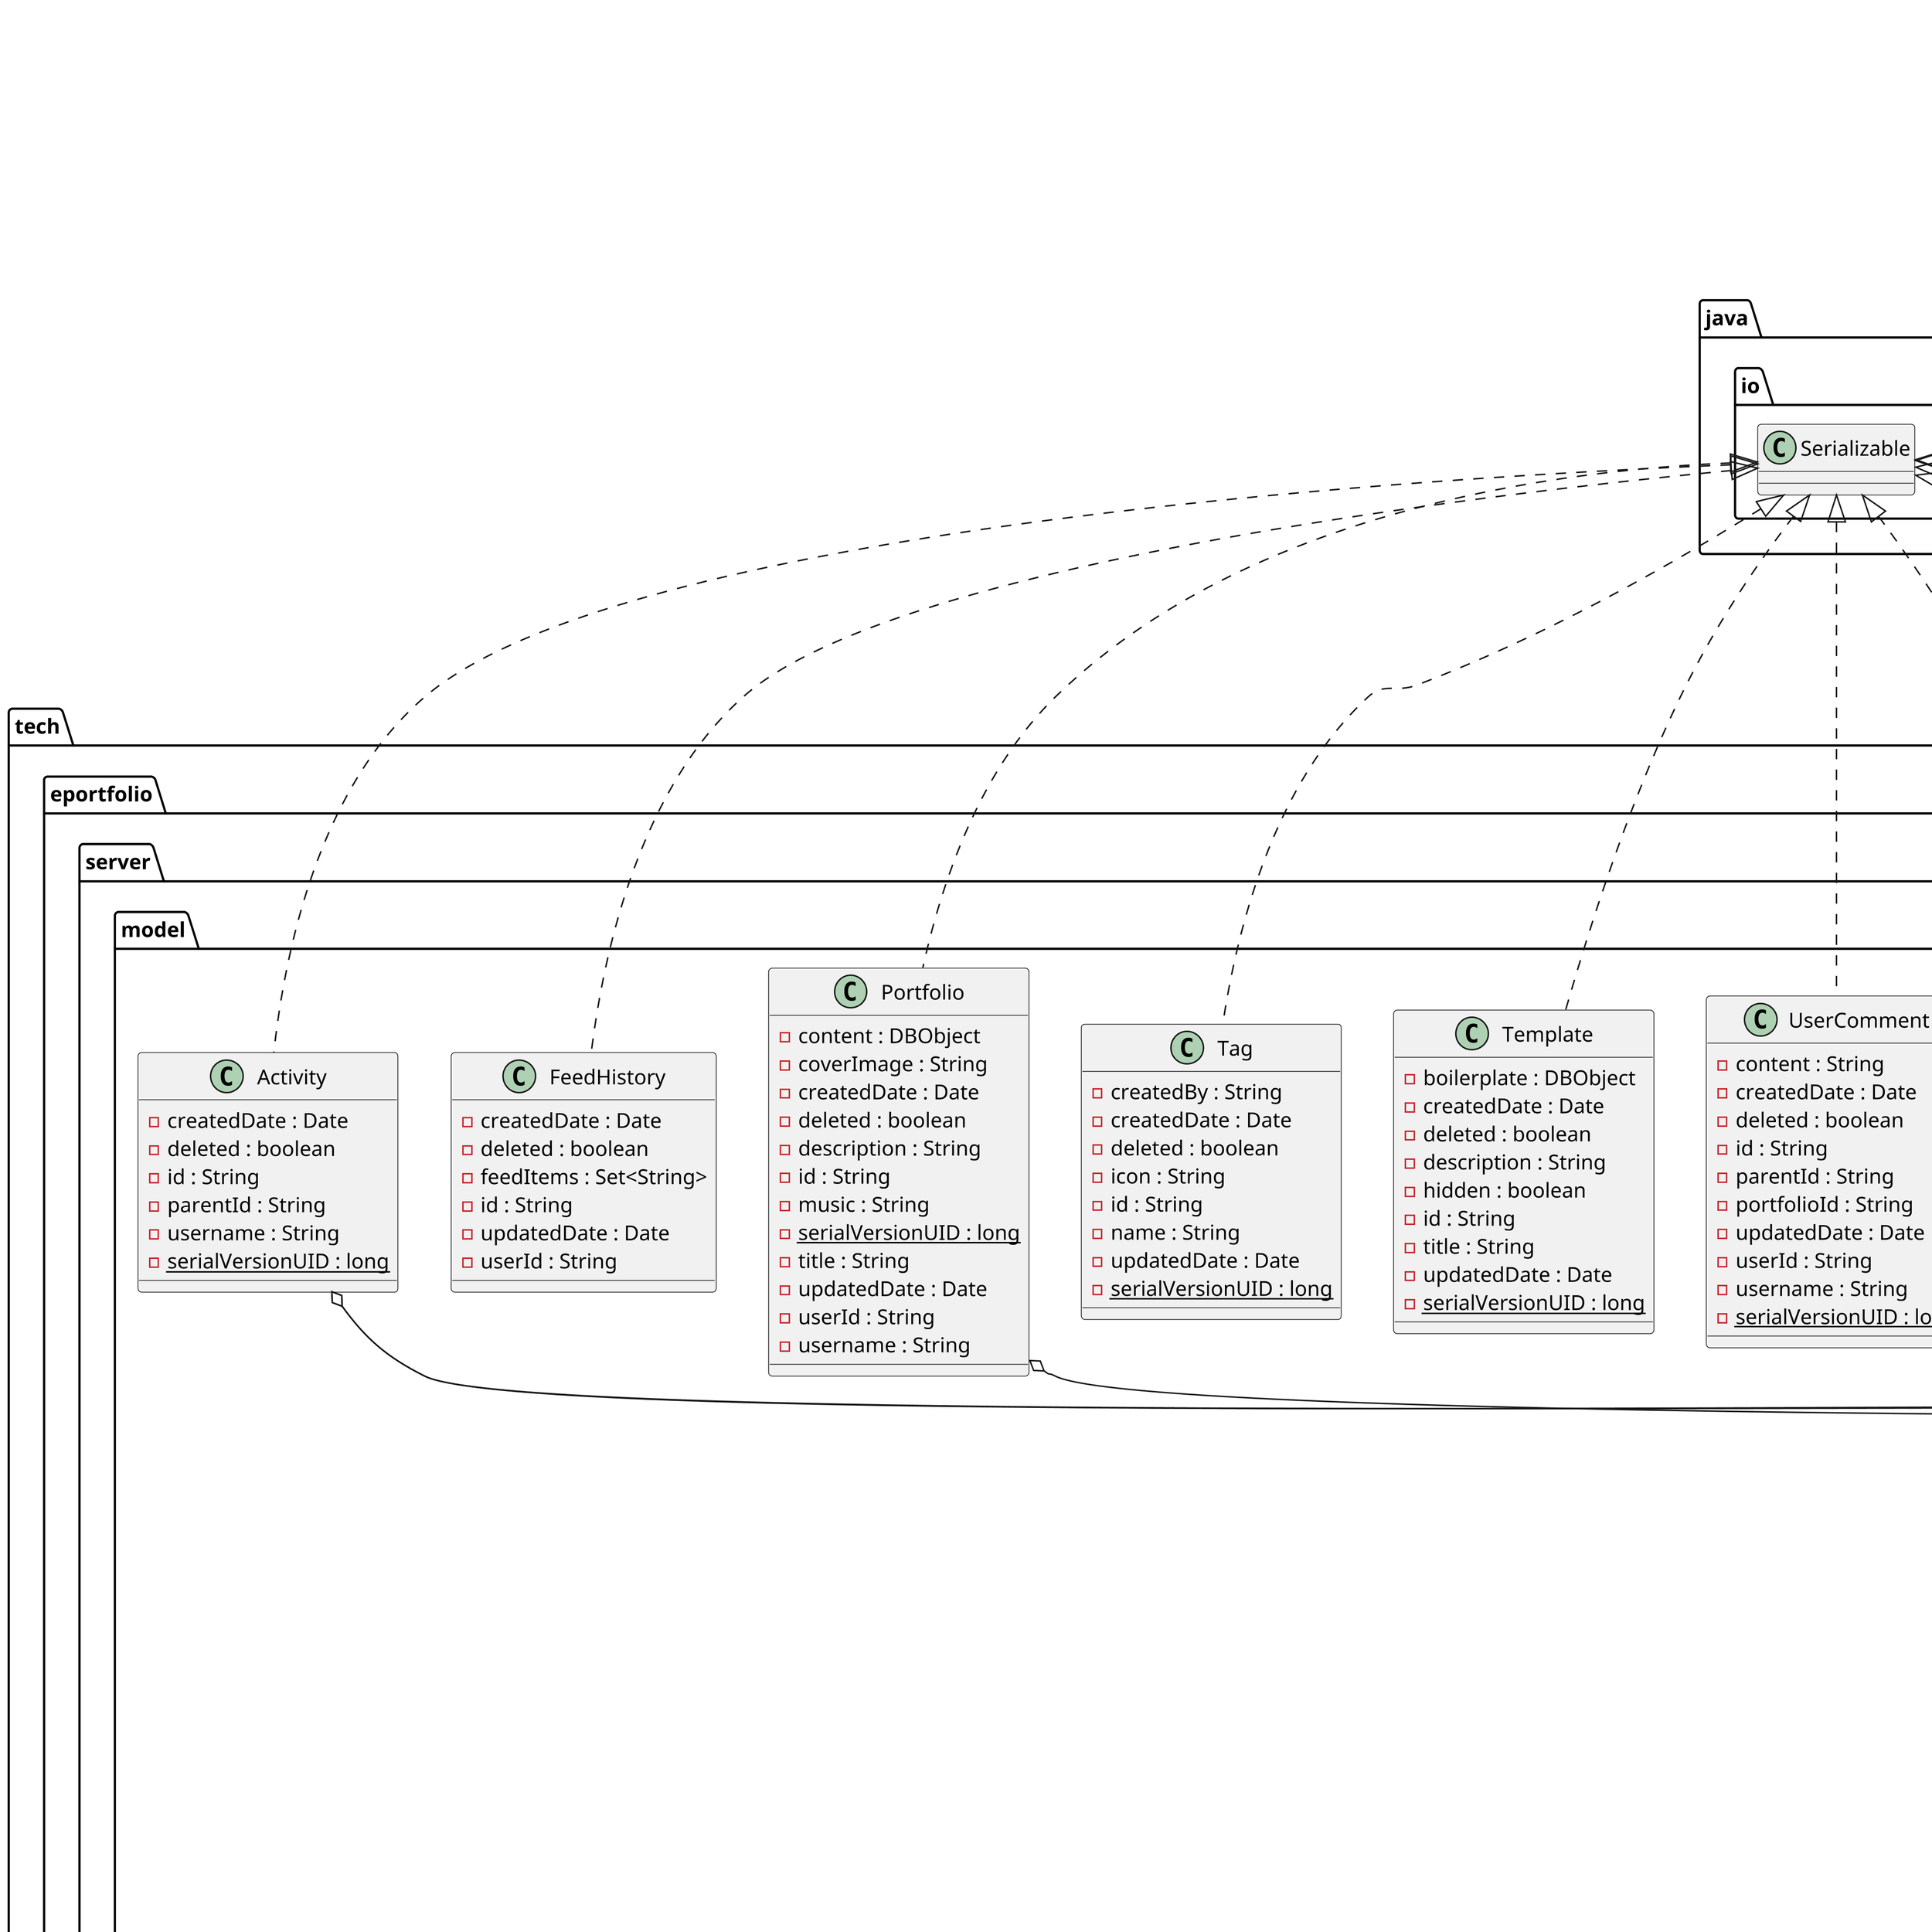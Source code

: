 @startuml
skinparam dpi 300

title Model Class Diagram__\n

      class tech.eportfolio.server.model.Activity {
          - createdDate : Date
          - deleted : boolean
          - id : String
          - parentId : String
          - username : String
          {static} - serialVersionUID : long
      }

      class tech.eportfolio.server.model.FeedHistory {
          - createdDate : Date
          - deleted : boolean
          - feedItems : Set<String>
          - id : String
          - updatedDate : Date
          - userId : String
      }

      class tech.eportfolio.server.model.Portfolio {
          - content : DBObject
          - coverImage : String
          - createdDate : Date
          - deleted : boolean
          - description : String
          - id : String
          - music : String
          {static} - serialVersionUID : long
          - title : String
          - updatedDate : Date
          - userId : String
          - username : String
      }
      class tech.eportfolio.server.model.Tag {
          - createdBy : String
          - createdDate : Date
          - deleted : boolean
          - icon : String
          - id : String
          - name : String
          - updatedDate : Date
          {static} - serialVersionUID : long

      }
      class tech.eportfolio.server.model.Template {
          - boilerplate : DBObject
          - createdDate : Date
          - deleted : boolean
          - description : String
          - hidden : boolean
          - id : String
          - title : String
          - updatedDate : Date
          {static} - serialVersionUID : long
      }

      class tech.eportfolio.server.model.User {
          - authorities : String[]
          - avatarUrl : String
          - blobUUID : String
          - createdDate : Date
          - deleted : boolean
          - email : String
          - enabled : boolean
          - firstName : String
          - id : String
          - lastName : String
          - locked : boolean
          - organisation : String
          - password : String
          - phone : String
          - roles : String
          {static} - serialVersionUID : long
          - title : String
          - updatedDate : Date
          - username : String
      }

      class tech.eportfolio.server.model.UserComment {
          - content : String
          - createdDate : Date
          - deleted : boolean
          - id : String
          - parentId : String
          - portfolioId : String
          - updatedDate : Date
          - userId : String
          - username : String
          {static} - serialVersionUID : long

      }

      class tech.eportfolio.server.model.UserFollow {
          - createdDate : Date
          - deleted : boolean
          - destinationUsername : String
          - id : String
          - sourceUserId : String
          - sourceUsername : String
          {static} - serialVersionUID : long

      }

      class tech.eportfolio.server.model.UserLike {
          - createdDate : Date
          - deleted : boolean
          - id : String
          - portfolioId : String
          - userId : String
          - username : String
          {static} - serialVersionUID : long

      }

      class tech.eportfolio.server.model.UserPrincipal {
          + UserPrincipal()
          + isAccountNonExpired()
          + isAccountNonLocked()
          + isCredentialsNonExpired()
          + isEnabled()
          {static} - serialVersionUID : long

      }

      class tech.eportfolio.server.model.UserTag {
          - deleted : boolean
          - id : String
          - tagId : String
          - userId : String
          - username : String
          {static} - serialVersionUID : long

      }

  

  tech.eportfolio.server.model.Activity .up.|> java.io.Serializable
  tech.eportfolio.server.model.Activity o-- tech.eportfolio.server.common.constant.ActivityType : activityType
  tech.eportfolio.server.model.Activity o-- tech.eportfolio.server.common.constant.ParentType : parentType
  tech.eportfolio.server.model.FeedHistory .up.|> java.io.Serializable
  tech.eportfolio.server.model.Portfolio .up.|> java.io.Serializable
  tech.eportfolio.server.model.Portfolio o-- tech.eportfolio.server.common.constant.Visibility : visibility
  tech.eportfolio.server.model.Tag .up.|> java.io.Serializable
  tech.eportfolio.server.model.Template .up.|> java.io.Serializable
  tech.eportfolio.server.model.User .up.|> java.io.Serializable
  tech.eportfolio.server.model.UserComment .up.|> java.io.Serializable
  tech.eportfolio.server.model.UserFollow .up.|> java.io.Serializable
  tech.eportfolio.server.model.UserLike .up.|> java.io.Serializable
  tech.eportfolio.server.model.UserPrincipal .up.|> java.io.Serializable
  tech.eportfolio.server.model.UserPrincipal .up.|> org.springframework.security.core.userdetails.UserDetails
  tech.eportfolio.server.model.UserPrincipal o-- tech.eportfolio.server.model.User : user
  tech.eportfolio.server.model.UserTag .up.|> java.io.Serializable


right footer


PlantUML diagram generated by SketchIt! (https://bitbucket.org/pmesmeur/sketch.it)
For more information about this tool, please contact philippe.mesmeur@gmail.com
endfooter

@enduml
